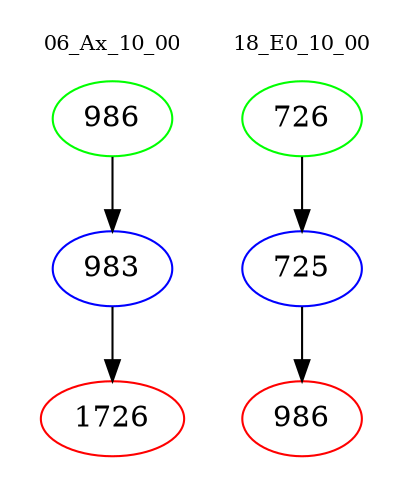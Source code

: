 digraph{
subgraph cluster_0 {
color = white
label = "06_Ax_10_00";
fontsize=10;
T0_986 [label="986", color="green"]
T0_986 -> T0_983 [color="black"]
T0_983 [label="983", color="blue"]
T0_983 -> T0_1726 [color="black"]
T0_1726 [label="1726", color="red"]
}
subgraph cluster_1 {
color = white
label = "18_E0_10_00";
fontsize=10;
T1_726 [label="726", color="green"]
T1_726 -> T1_725 [color="black"]
T1_725 [label="725", color="blue"]
T1_725 -> T1_986 [color="black"]
T1_986 [label="986", color="red"]
}
}
